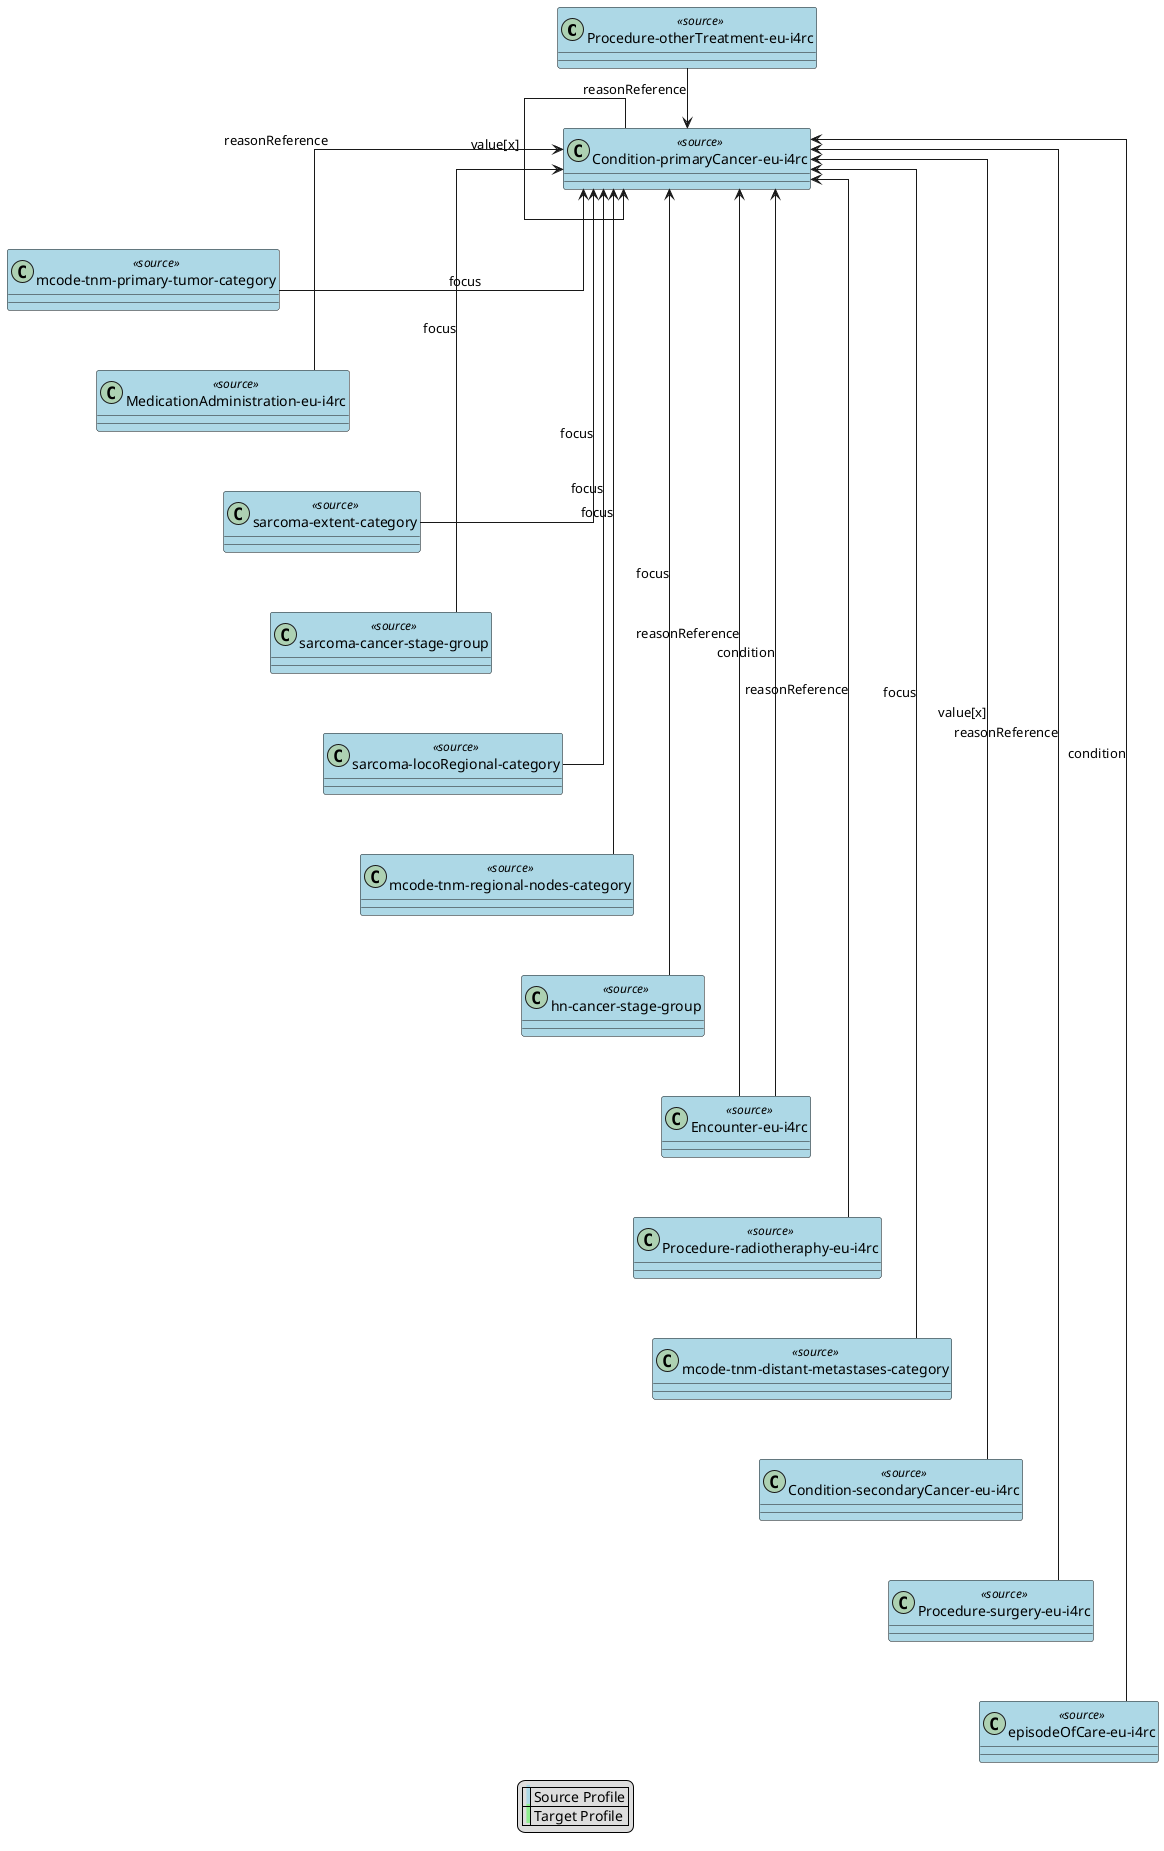 
@startuml
!define RECTANGLE class
skinparam linetype ortho

skinparam class {
    BackgroundColor<<source>> LightBlue
    BackgroundColor<<target>> LightGreen
}
RECTANGLE ProcedureotherTreatmenteui4rc as "Procedure-otherTreatment-eu-i4rc" <<source>> [[StructureDefinition-Procedure-otherTreatment-eu-i4rc.html]]
RECTANGLE ConditionprimaryCancereui4rc as "Condition-primaryCancer-eu-i4rc" <<source>> [[StructureDefinition-Condition-primaryCancer-eu-i4rc.html]]
RECTANGLE mcodetnmprimarytumorcategory as "mcode-tnm-primary-tumor-category" <<source>> [[StructureDefinition-mcode-tnm-primary-tumor-category.html]]
RECTANGLE MedicationAdministrationeui4rc as "MedicationAdministration-eu-i4rc" <<source>> [[StructureDefinition-MedicationAdministration-eu-i4rc.html]]
RECTANGLE sarcomaextentcategory as "sarcoma-extent-category" <<source>> [[StructureDefinition-sarcoma-extent-category.html]]
RECTANGLE sarcomacancerstagegroup as "sarcoma-cancer-stage-group" <<source>> [[StructureDefinition-sarcoma-cancer-stage-group.html]]
RECTANGLE sarcomalocoRegionalcategory as "sarcoma-locoRegional-category" <<source>> [[StructureDefinition-sarcoma-locoRegional-category.html]]
RECTANGLE mcodetnmregionalnodescategory as "mcode-tnm-regional-nodes-category" <<source>> [[StructureDefinition-mcode-tnm-regional-nodes-category.html]]
RECTANGLE hncancerstagegroup as "hn-cancer-stage-group" <<source>> [[StructureDefinition-hn-cancer-stage-group.html]]
RECTANGLE Encountereui4rc as "Encounter-eu-i4rc" <<source>> [[StructureDefinition-Encounter-eu-i4rc.html]]
RECTANGLE Procedureradiotheraphyeui4rc as "Procedure-radiotheraphy-eu-i4rc" <<source>> [[StructureDefinition-Procedure-radiotheraphy-eu-i4rc.html]]
RECTANGLE mcodetnmdistantmetastasescategory as "mcode-tnm-distant-metastases-category" <<source>> [[StructureDefinition-mcode-tnm-distant-metastases-category.html]]
RECTANGLE ConditionsecondaryCancereui4rc as "Condition-secondaryCancer-eu-i4rc" <<source>> [[StructureDefinition-Condition-secondaryCancer-eu-i4rc.html]]
RECTANGLE Proceduresurgeryeui4rc as "Procedure-surgery-eu-i4rc" <<source>> [[StructureDefinition-Procedure-surgery-eu-i4rc.html]]
RECTANGLE episodeOfCareeui4rc as "episodeOfCare-eu-i4rc" <<source>> [[StructureDefinition-episodeOfCare-eu-i4rc.html]]
ConditionprimaryCancereui4rc --> ConditionprimaryCancereui4rc : "value[x]"
ConditionsecondaryCancereui4rc --> ConditionprimaryCancereui4rc : "value[x]"
Encountereui4rc --> ConditionprimaryCancereui4rc : "reasonReference"
Encountereui4rc --> ConditionprimaryCancereui4rc : "condition"
episodeOfCareeui4rc --> ConditionprimaryCancereui4rc : "condition"
hncancerstagegroup --> ConditionprimaryCancereui4rc : "focus"
mcodetnmdistantmetastasescategory --> ConditionprimaryCancereui4rc : "focus"
mcodetnmprimarytumorcategory --> ConditionprimaryCancereui4rc : "focus"
mcodetnmregionalnodescategory --> ConditionprimaryCancereui4rc : "focus"
MedicationAdministrationeui4rc --> ConditionprimaryCancereui4rc : "reasonReference"
ProcedureotherTreatmenteui4rc --> ConditionprimaryCancereui4rc : "reasonReference"
Procedureradiotheraphyeui4rc --> ConditionprimaryCancereui4rc : "reasonReference"
Proceduresurgeryeui4rc --> ConditionprimaryCancereui4rc : "reasonReference"
sarcomacancerstagegroup --> ConditionprimaryCancereui4rc : "focus"
sarcomaextentcategory --> ConditionprimaryCancereui4rc : "focus"
sarcomalocoRegionalcategory --> ConditionprimaryCancereui4rc : "focus"
ProcedureotherTreatmenteui4rc -[hidden]-> ConditionprimaryCancereui4rc
ConditionprimaryCancereui4rc -[hidden]-> mcodetnmprimarytumorcategory
mcodetnmprimarytumorcategory -[hidden]-> MedicationAdministrationeui4rc
MedicationAdministrationeui4rc -[hidden]-> sarcomaextentcategory
sarcomaextentcategory -[hidden]-> sarcomacancerstagegroup
sarcomacancerstagegroup -[hidden]-> sarcomalocoRegionalcategory
sarcomalocoRegionalcategory -[hidden]-> mcodetnmregionalnodescategory
mcodetnmregionalnodescategory -[hidden]-> hncancerstagegroup
hncancerstagegroup -[hidden]-> Encountereui4rc
Encountereui4rc -[hidden]-> Procedureradiotheraphyeui4rc
Procedureradiotheraphyeui4rc -[hidden]-> mcodetnmdistantmetastasescategory
mcodetnmdistantmetastasescategory -[hidden]-> ConditionsecondaryCancereui4rc
ConditionsecondaryCancereui4rc -[hidden]-> Proceduresurgeryeui4rc
Proceduresurgeryeui4rc -[hidden]-> episodeOfCareeui4rc

legend
  | <back:LightBlue> | Source Profile |
  | <back:LightGreen> | Target Profile |
endlegend

@enduml
